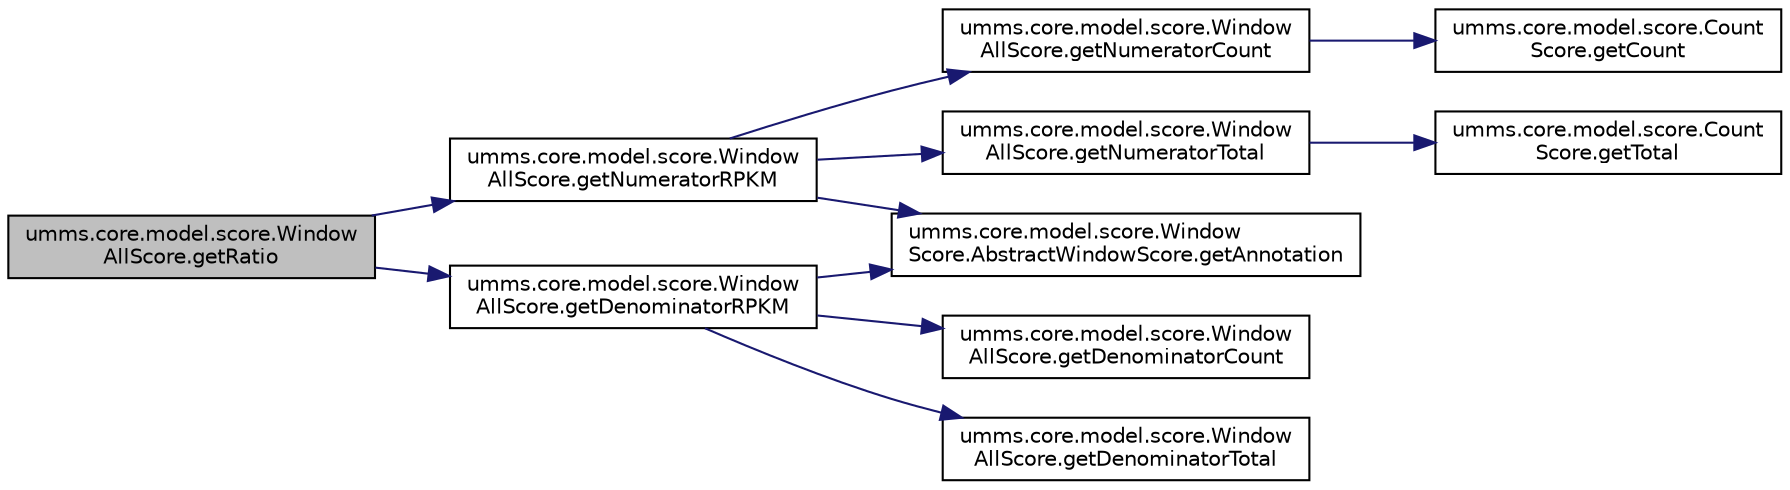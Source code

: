 digraph "umms.core.model.score.WindowAllScore.getRatio"
{
  edge [fontname="Helvetica",fontsize="10",labelfontname="Helvetica",labelfontsize="10"];
  node [fontname="Helvetica",fontsize="10",shape=record];
  rankdir="LR";
  Node1 [label="umms.core.model.score.Window\lAllScore.getRatio",height=0.2,width=0.4,color="black", fillcolor="grey75", style="filled" fontcolor="black"];
  Node1 -> Node2 [color="midnightblue",fontsize="10",style="solid"];
  Node2 [label="umms.core.model.score.Window\lAllScore.getNumeratorRPKM",height=0.2,width=0.4,color="black", fillcolor="white", style="filled",URL="$classumms_1_1core_1_1model_1_1score_1_1_window_all_score.html#a7727a0c2ed1fcfd74a7bf986a344c419"];
  Node2 -> Node3 [color="midnightblue",fontsize="10",style="solid"];
  Node3 [label="umms.core.model.score.Window\lAllScore.getNumeratorCount",height=0.2,width=0.4,color="black", fillcolor="white", style="filled",URL="$classumms_1_1core_1_1model_1_1score_1_1_window_all_score.html#a87f4de8b66a065747c088ea070800a86"];
  Node3 -> Node4 [color="midnightblue",fontsize="10",style="solid"];
  Node4 [label="umms.core.model.score.Count\lScore.getCount",height=0.2,width=0.4,color="black", fillcolor="white", style="filled",URL="$classumms_1_1core_1_1model_1_1score_1_1_count_score.html#a906acf2141cba6fab150c85de37ca2b5"];
  Node2 -> Node5 [color="midnightblue",fontsize="10",style="solid"];
  Node5 [label="umms.core.model.score.Window\lAllScore.getNumeratorTotal",height=0.2,width=0.4,color="black", fillcolor="white", style="filled",URL="$classumms_1_1core_1_1model_1_1score_1_1_window_all_score.html#a6961f90f44a7f5b9a1b9d3bb88f26ebc"];
  Node5 -> Node6 [color="midnightblue",fontsize="10",style="solid"];
  Node6 [label="umms.core.model.score.Count\lScore.getTotal",height=0.2,width=0.4,color="black", fillcolor="white", style="filled",URL="$classumms_1_1core_1_1model_1_1score_1_1_count_score.html#a4668d5a19912f7f9bf52c6c3b8fe2b2c"];
  Node2 -> Node7 [color="midnightblue",fontsize="10",style="solid"];
  Node7 [label="umms.core.model.score.Window\lScore.AbstractWindowScore.getAnnotation",height=0.2,width=0.4,color="black", fillcolor="white", style="filled",URL="$classumms_1_1core_1_1model_1_1score_1_1_window_score_1_1_abstract_window_score.html#a1005010d00c6d09f70b39da815c3ee38"];
  Node1 -> Node8 [color="midnightblue",fontsize="10",style="solid"];
  Node8 [label="umms.core.model.score.Window\lAllScore.getDenominatorRPKM",height=0.2,width=0.4,color="black", fillcolor="white", style="filled",URL="$classumms_1_1core_1_1model_1_1score_1_1_window_all_score.html#ac3c013a76b2294982c6b2affdf809cd8"];
  Node8 -> Node9 [color="midnightblue",fontsize="10",style="solid"];
  Node9 [label="umms.core.model.score.Window\lAllScore.getDenominatorCount",height=0.2,width=0.4,color="black", fillcolor="white", style="filled",URL="$classumms_1_1core_1_1model_1_1score_1_1_window_all_score.html#a9ae2b2657a9333aadf08d70bbe92d35e"];
  Node8 -> Node10 [color="midnightblue",fontsize="10",style="solid"];
  Node10 [label="umms.core.model.score.Window\lAllScore.getDenominatorTotal",height=0.2,width=0.4,color="black", fillcolor="white", style="filled",URL="$classumms_1_1core_1_1model_1_1score_1_1_window_all_score.html#afa9588551cc4ea71a624a58ca02724ac"];
  Node8 -> Node7 [color="midnightblue",fontsize="10",style="solid"];
}
